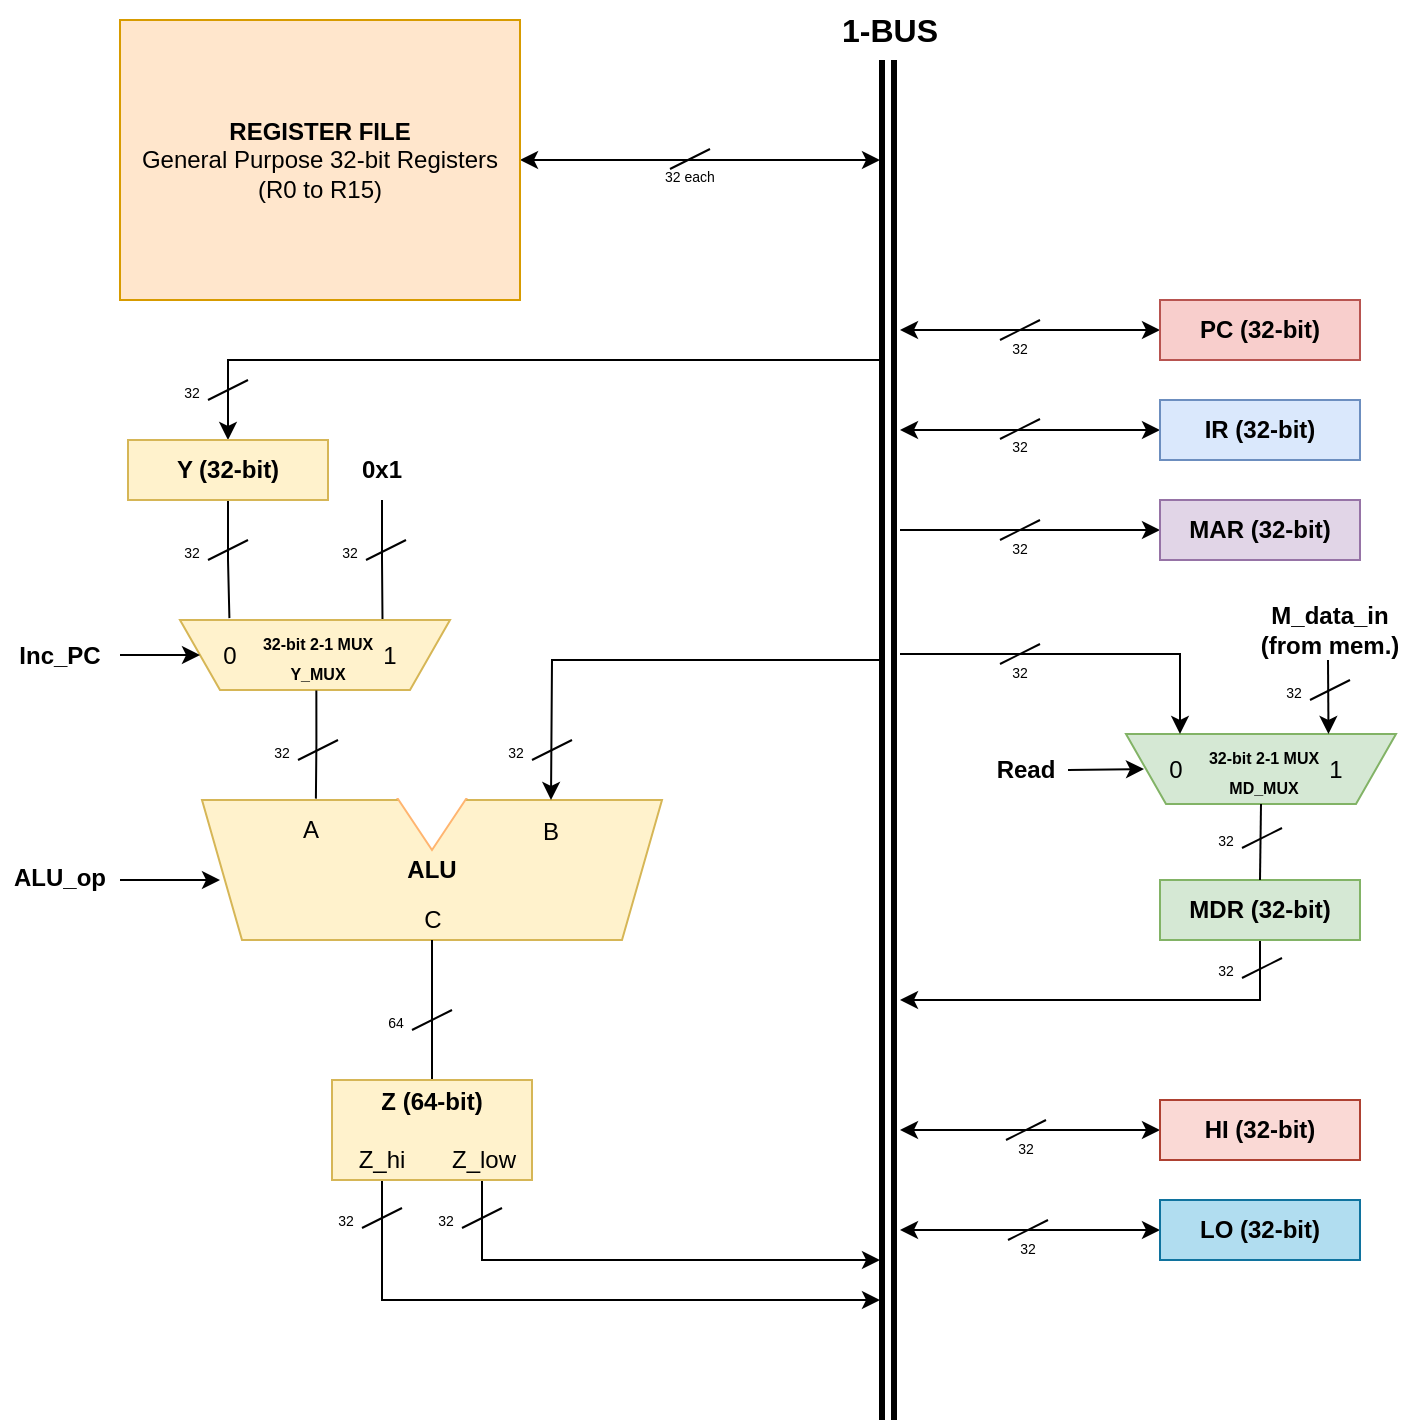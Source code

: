 <mxfile version="16.5.5" type="device"><diagram id="NHTxmp-L2_a7hkAk3Knv" name="Page-1"><mxGraphModel dx="1422" dy="762" grid="1" gridSize="10" guides="1" tooltips="1" connect="1" arrows="1" fold="1" page="1" pageScale="1" pageWidth="850" pageHeight="1100" math="0" shadow="0"><root><mxCell id="0"/><mxCell id="1" parent="0"/><mxCell id="ElWIK7R7e62E6-IDhYaY-4" value="" style="group;" parent="1" vertex="1" connectable="0"><mxGeometry x="111" y="480" width="230" height="80" as="geometry"/></mxCell><mxCell id="ElWIK7R7e62E6-IDhYaY-1" value="" style="shape=trapezoid;perimeter=trapezoidPerimeter;whiteSpace=wrap;html=1;fixedSize=1;rotation=-180;sketch=0;rounded=0;fillColor=#fff2cc;strokeColor=#d6b656;" parent="ElWIK7R7e62E6-IDhYaY-4" vertex="1"><mxGeometry y="10" width="230" height="70" as="geometry"/></mxCell><mxCell id="ElWIK7R7e62E6-IDhYaY-2" value="" style="triangle;whiteSpace=wrap;html=1;rounded=0;sketch=0;rotation=90;strokeColor=#FFB570;" parent="ElWIK7R7e62E6-IDhYaY-4" vertex="1"><mxGeometry x="100" width="30" height="40" as="geometry"/></mxCell><mxCell id="ElWIK7R7e62E6-IDhYaY-3" value="" style="rounded=0;whiteSpace=wrap;html=1;sketch=0;strokeColor=none;" parent="ElWIK7R7e62E6-IDhYaY-4" vertex="1"><mxGeometry x="90" width="47" height="9" as="geometry"/></mxCell><mxCell id="ElWIK7R7e62E6-IDhYaY-16" value="A" style="text;html=1;strokeColor=none;fillColor=none;align=center;verticalAlign=middle;whiteSpace=wrap;rounded=0;sketch=0;fontSize=12;" parent="ElWIK7R7e62E6-IDhYaY-4" vertex="1"><mxGeometry x="29" y="9" width="51" height="31" as="geometry"/></mxCell><mxCell id="ElWIK7R7e62E6-IDhYaY-17" value="B" style="text;html=1;strokeColor=none;fillColor=none;align=center;verticalAlign=middle;whiteSpace=wrap;rounded=0;sketch=0;fontSize=12;" parent="ElWIK7R7e62E6-IDhYaY-4" vertex="1"><mxGeometry x="149" y="10" width="51" height="31" as="geometry"/></mxCell><mxCell id="ElWIK7R7e62E6-IDhYaY-18" value="C" style="text;html=1;strokeColor=none;fillColor=none;align=center;verticalAlign=middle;whiteSpace=wrap;rounded=0;sketch=0;fontSize=12;" parent="ElWIK7R7e62E6-IDhYaY-4" vertex="1"><mxGeometry x="89.5" y="60" width="51" height="20" as="geometry"/></mxCell><mxCell id="ElWIK7R7e62E6-IDhYaY-19" value="&lt;b&gt;ALU&lt;/b&gt;" style="text;html=1;strokeColor=none;fillColor=none;align=center;verticalAlign=middle;whiteSpace=wrap;rounded=0;sketch=0;fontSize=12;" parent="ElWIK7R7e62E6-IDhYaY-4" vertex="1"><mxGeometry x="85" y="30" width="60" height="30" as="geometry"/></mxCell><mxCell id="ElWIK7R7e62E6-IDhYaY-130" style="edgeStyle=orthogonalEdgeStyle;rounded=0;orthogonalLoop=1;jettySize=auto;html=1;fontSize=7;endArrow=classic;endFill=1;strokeColor=default;strokeWidth=1;entryX=0.25;entryY=0.5;entryDx=0;entryDy=0;entryPerimeter=0;" parent="ElWIK7R7e62E6-IDhYaY-4" edge="1"><mxGeometry relative="1" as="geometry"><mxPoint x="-41" y="50" as="sourcePoint"/><mxPoint x="9" y="50" as="targetPoint"/></mxGeometry></mxCell><mxCell id="ElWIK7R7e62E6-IDhYaY-74" style="edgeStyle=orthogonalEdgeStyle;rounded=0;orthogonalLoop=1;jettySize=auto;html=1;fontSize=7;startArrow=classic;startFill=1;endArrow=classic;endFill=1;strokeColor=default;strokeWidth=1;" parent="1" source="ElWIK7R7e62E6-IDhYaY-5" edge="1"><mxGeometry relative="1" as="geometry"><mxPoint x="450" y="170" as="targetPoint"/></mxGeometry></mxCell><mxCell id="ElWIK7R7e62E6-IDhYaY-5" value="&lt;b&gt;REGISTER FILE&lt;/b&gt;&lt;br&gt;General Purpose 32-bit Registers&lt;br&gt;(R0 to R15)" style="rounded=0;whiteSpace=wrap;html=1;sketch=0;fillColor=#ffe6cc;strokeColor=#d79b00;" parent="1" vertex="1"><mxGeometry x="70" y="100" width="200" height="140" as="geometry"/></mxCell><mxCell id="ElWIK7R7e62E6-IDhYaY-8" style="edgeStyle=orthogonalEdgeStyle;rounded=0;orthogonalLoop=1;jettySize=auto;html=1;exitX=0.5;exitY=1;exitDx=0;exitDy=0;entryX=0.817;entryY=1.027;entryDx=0;entryDy=0;entryPerimeter=0;endArrow=none;endFill=0;strokeWidth=1;" parent="1" source="ElWIK7R7e62E6-IDhYaY-6" target="ElWIK7R7e62E6-IDhYaY-7" edge="1"><mxGeometry relative="1" as="geometry"/></mxCell><mxCell id="ElWIK7R7e62E6-IDhYaY-73" style="edgeStyle=orthogonalEdgeStyle;rounded=0;orthogonalLoop=1;jettySize=auto;html=1;fontSize=7;startArrow=classic;startFill=1;endArrow=none;endFill=0;strokeColor=default;strokeWidth=1;exitX=0.5;exitY=0;exitDx=0;exitDy=0;" parent="1" source="ElWIK7R7e62E6-IDhYaY-6" edge="1"><mxGeometry relative="1" as="geometry"><mxPoint x="450" y="270" as="targetPoint"/><Array as="points"><mxPoint x="124" y="270"/></Array></mxGeometry></mxCell><mxCell id="ElWIK7R7e62E6-IDhYaY-6" value="&lt;b&gt;Y (32-bit)&lt;/b&gt;" style="rounded=0;whiteSpace=wrap;html=1;sketch=0;fillColor=#fff2cc;strokeColor=#d6b656;" parent="1" vertex="1"><mxGeometry x="74" y="310" width="100" height="30" as="geometry"/></mxCell><mxCell id="ElWIK7R7e62E6-IDhYaY-13" style="edgeStyle=orthogonalEdgeStyle;rounded=0;orthogonalLoop=1;jettySize=auto;html=1;fontSize=12;endArrow=none;endFill=0;strokeWidth=1;exitX=0.5;exitY=1;exitDx=0;exitDy=0;entryX=0.25;entryY=1;entryDx=0;entryDy=0;" parent="1" source="ElWIK7R7e62E6-IDhYaY-12" target="ElWIK7R7e62E6-IDhYaY-7" edge="1"><mxGeometry relative="1" as="geometry"><mxPoint x="210" y="390" as="targetPoint"/></mxGeometry></mxCell><mxCell id="ElWIK7R7e62E6-IDhYaY-12" value="&lt;font style=&quot;font-size: 12px&quot;&gt;&lt;b&gt;0x1&lt;/b&gt;&lt;/font&gt;" style="text;html=1;strokeColor=none;fillColor=none;align=center;verticalAlign=middle;whiteSpace=wrap;rounded=0;sketch=0;fontSize=8;" parent="1" vertex="1"><mxGeometry x="171" y="310" width="60" height="30" as="geometry"/></mxCell><mxCell id="ElWIK7R7e62E6-IDhYaY-14" value="" style="group;" parent="1" vertex="1" connectable="0"><mxGeometry x="95" y="400" width="140" height="35" as="geometry"/></mxCell><mxCell id="ElWIK7R7e62E6-IDhYaY-7" value="" style="shape=trapezoid;perimeter=trapezoidPerimeter;whiteSpace=wrap;html=1;fixedSize=1;rounded=0;sketch=0;rotation=-180;fillColor=#fff2cc;strokeColor=#d6b656;" parent="ElWIK7R7e62E6-IDhYaY-14" vertex="1"><mxGeometry x="5" width="135" height="35" as="geometry"/></mxCell><mxCell id="ElWIK7R7e62E6-IDhYaY-9" value="0" style="text;html=1;strokeColor=none;fillColor=none;align=center;verticalAlign=middle;whiteSpace=wrap;rounded=0;sketch=0;" parent="ElWIK7R7e62E6-IDhYaY-14" vertex="1"><mxGeometry y="2.5" width="60" height="30" as="geometry"/></mxCell><mxCell id="ElWIK7R7e62E6-IDhYaY-10" value="1" style="text;html=1;strokeColor=none;fillColor=none;align=center;verticalAlign=middle;whiteSpace=wrap;rounded=0;sketch=0;" parent="ElWIK7R7e62E6-IDhYaY-14" vertex="1"><mxGeometry x="80" y="2.5" width="60" height="30" as="geometry"/></mxCell><mxCell id="ElWIK7R7e62E6-IDhYaY-11" value="&lt;font style=&quot;font-size: 8px&quot;&gt;&lt;b style=&quot;line-height: 0.9&quot;&gt;32-bit 2-1 MUX&lt;br&gt;Y_MUX&lt;br&gt;&lt;/b&gt;&lt;/font&gt;" style="text;html=1;strokeColor=none;fillColor=none;align=center;verticalAlign=middle;whiteSpace=wrap;rounded=0;sketch=0;" parent="ElWIK7R7e62E6-IDhYaY-14" vertex="1"><mxGeometry x="39.5" y="2.5" width="67.5" height="30" as="geometry"/></mxCell><mxCell id="ElWIK7R7e62E6-IDhYaY-15" style="edgeStyle=orthogonalEdgeStyle;rounded=0;orthogonalLoop=1;jettySize=auto;html=1;entryX=0.548;entryY=0.01;entryDx=0;entryDy=0;fontSize=12;endArrow=none;endFill=0;strokeWidth=1;entryPerimeter=0;exitX=0.495;exitY=-0.007;exitDx=0;exitDy=0;exitPerimeter=0;" parent="1" source="ElWIK7R7e62E6-IDhYaY-7" target="ElWIK7R7e62E6-IDhYaY-16" edge="1"><mxGeometry relative="1" as="geometry"><mxPoint x="168" y="440" as="sourcePoint"/></mxGeometry></mxCell><mxCell id="ElWIK7R7e62E6-IDhYaY-118" style="edgeStyle=orthogonalEdgeStyle;rounded=0;orthogonalLoop=1;jettySize=auto;html=1;fontSize=16;startArrow=none;startFill=0;endArrow=classic;endFill=1;strokeColor=default;strokeWidth=1;exitX=0.25;exitY=1;exitDx=0;exitDy=0;" parent="1" source="ElWIK7R7e62E6-IDhYaY-21" edge="1"><mxGeometry relative="1" as="geometry"><mxPoint x="450" y="740" as="targetPoint"/><Array as="points"><mxPoint x="201" y="740"/></Array></mxGeometry></mxCell><mxCell id="ElWIK7R7e62E6-IDhYaY-22" style="edgeStyle=orthogonalEdgeStyle;rounded=0;orthogonalLoop=1;jettySize=auto;html=1;entryX=0.5;entryY=0;entryDx=0;entryDy=0;fontSize=12;endArrow=none;endFill=0;strokeWidth=1;" parent="1" source="ElWIK7R7e62E6-IDhYaY-1" target="ElWIK7R7e62E6-IDhYaY-21" edge="1"><mxGeometry relative="1" as="geometry"/></mxCell><mxCell id="ElWIK7R7e62E6-IDhYaY-24" value="" style="endArrow=none;html=1;rounded=0;fontSize=12;strokeWidth=3;shape=link;strokeColor=default;" parent="1" edge="1"><mxGeometry width="50" height="50" relative="1" as="geometry"><mxPoint x="454" y="800" as="sourcePoint"/><mxPoint x="454" y="120" as="targetPoint"/></mxGeometry></mxCell><mxCell id="ElWIK7R7e62E6-IDhYaY-27" value="" style="group" parent="1" vertex="1" connectable="0"><mxGeometry x="101" y="360" width="33" height="10" as="geometry"/></mxCell><mxCell id="ElWIK7R7e62E6-IDhYaY-25" value="" style="endArrow=none;html=1;rounded=0;fontSize=12;strokeColor=default;strokeWidth=1;" parent="ElWIK7R7e62E6-IDhYaY-27" edge="1"><mxGeometry width="50" height="50" relative="1" as="geometry"><mxPoint x="33" as="sourcePoint"/><mxPoint x="13" y="10" as="targetPoint"/></mxGeometry></mxCell><mxCell id="ElWIK7R7e62E6-IDhYaY-26" value="&lt;font style=&quot;font-size: 7px&quot;&gt;32&lt;/font&gt;" style="text;html=1;strokeColor=none;fillColor=none;align=center;verticalAlign=middle;whiteSpace=wrap;rounded=0;sketch=0;fontSize=12;" parent="ElWIK7R7e62E6-IDhYaY-27" vertex="1"><mxGeometry y="5" width="10" as="geometry"/></mxCell><mxCell id="ElWIK7R7e62E6-IDhYaY-28" value="" style="group" parent="1" vertex="1" connectable="0"><mxGeometry x="180" y="360" width="33" height="10" as="geometry"/></mxCell><mxCell id="ElWIK7R7e62E6-IDhYaY-29" value="" style="endArrow=none;html=1;rounded=0;fontSize=12;strokeColor=default;strokeWidth=1;" parent="ElWIK7R7e62E6-IDhYaY-28" edge="1"><mxGeometry width="50" height="50" relative="1" as="geometry"><mxPoint x="33" as="sourcePoint"/><mxPoint x="13" y="10" as="targetPoint"/></mxGeometry></mxCell><mxCell id="ElWIK7R7e62E6-IDhYaY-30" value="&lt;font style=&quot;font-size: 7px&quot;&gt;32&lt;/font&gt;" style="text;html=1;strokeColor=none;fillColor=none;align=center;verticalAlign=middle;whiteSpace=wrap;rounded=0;sketch=0;fontSize=12;" parent="ElWIK7R7e62E6-IDhYaY-28" vertex="1"><mxGeometry y="5" width="10" as="geometry"/></mxCell><mxCell id="ElWIK7R7e62E6-IDhYaY-31" value="" style="group" parent="1" vertex="1" connectable="0"><mxGeometry x="146" y="460" width="33" height="10" as="geometry"/></mxCell><mxCell id="ElWIK7R7e62E6-IDhYaY-32" value="" style="endArrow=none;html=1;rounded=0;fontSize=12;strokeColor=default;strokeWidth=1;" parent="ElWIK7R7e62E6-IDhYaY-31" edge="1"><mxGeometry width="50" height="50" relative="1" as="geometry"><mxPoint x="33" as="sourcePoint"/><mxPoint x="13" y="10" as="targetPoint"/></mxGeometry></mxCell><mxCell id="ElWIK7R7e62E6-IDhYaY-33" value="&lt;font style=&quot;font-size: 7px&quot;&gt;32&lt;/font&gt;" style="text;html=1;strokeColor=none;fillColor=none;align=center;verticalAlign=middle;whiteSpace=wrap;rounded=0;sketch=0;fontSize=12;" parent="ElWIK7R7e62E6-IDhYaY-31" vertex="1"><mxGeometry y="5" width="10" as="geometry"/></mxCell><mxCell id="ElWIK7R7e62E6-IDhYaY-34" value="" style="group" parent="1" vertex="1" connectable="0"><mxGeometry x="203" y="595" width="33" height="10" as="geometry"/></mxCell><mxCell id="ElWIK7R7e62E6-IDhYaY-35" value="" style="endArrow=none;html=1;rounded=0;fontSize=12;strokeColor=default;strokeWidth=1;" parent="ElWIK7R7e62E6-IDhYaY-34" edge="1"><mxGeometry width="50" height="50" relative="1" as="geometry"><mxPoint x="33" as="sourcePoint"/><mxPoint x="13" y="10" as="targetPoint"/></mxGeometry></mxCell><mxCell id="ElWIK7R7e62E6-IDhYaY-36" value="&lt;font style=&quot;font-size: 7px&quot;&gt;64&lt;/font&gt;" style="text;html=1;strokeColor=none;fillColor=none;align=center;verticalAlign=middle;whiteSpace=wrap;rounded=0;sketch=0;fontSize=12;" parent="ElWIK7R7e62E6-IDhYaY-34" vertex="1"><mxGeometry y="5" width="10" as="geometry"/></mxCell><mxCell id="ElWIK7R7e62E6-IDhYaY-37" value="" style="endArrow=classic;html=1;rounded=0;fontSize=7;strokeColor=default;strokeWidth=1;exitX=0.75;exitY=1;exitDx=0;exitDy=0;" parent="1" source="ElWIK7R7e62E6-IDhYaY-21" edge="1"><mxGeometry width="50" height="50" relative="1" as="geometry"><mxPoint x="280" y="610" as="sourcePoint"/><mxPoint x="450" y="720" as="targetPoint"/><Array as="points"><mxPoint x="251" y="720"/></Array></mxGeometry></mxCell><mxCell id="ElWIK7R7e62E6-IDhYaY-40" value="" style="group" parent="1" vertex="1" connectable="0"><mxGeometry x="228" y="694" width="33" height="10" as="geometry"/></mxCell><mxCell id="ElWIK7R7e62E6-IDhYaY-41" value="" style="endArrow=none;html=1;rounded=0;fontSize=12;strokeColor=default;strokeWidth=1;" parent="ElWIK7R7e62E6-IDhYaY-40" edge="1"><mxGeometry width="50" height="50" relative="1" as="geometry"><mxPoint x="33" as="sourcePoint"/><mxPoint x="13" y="10" as="targetPoint"/></mxGeometry></mxCell><mxCell id="ElWIK7R7e62E6-IDhYaY-42" value="&lt;font style=&quot;font-size: 7px&quot;&gt;32&lt;/font&gt;" style="text;html=1;strokeColor=none;fillColor=none;align=center;verticalAlign=middle;whiteSpace=wrap;rounded=0;sketch=0;fontSize=12;" parent="ElWIK7R7e62E6-IDhYaY-40" vertex="1"><mxGeometry y="5" width="10" as="geometry"/></mxCell><mxCell id="ElWIK7R7e62E6-IDhYaY-45" style="edgeStyle=orthogonalEdgeStyle;rounded=0;orthogonalLoop=1;jettySize=auto;html=1;fontSize=7;endArrow=classic;endFill=1;strokeColor=default;strokeWidth=1;startArrow=classic;startFill=1;" parent="1" source="ElWIK7R7e62E6-IDhYaY-43" edge="1"><mxGeometry relative="1" as="geometry"><mxPoint x="460" y="255" as="targetPoint"/></mxGeometry></mxCell><mxCell id="ElWIK7R7e62E6-IDhYaY-43" value="&lt;b&gt;PC (32-bit)&lt;/b&gt;" style="rounded=0;whiteSpace=wrap;html=1;sketch=0;fillColor=#f8cecc;strokeColor=#b85450;" parent="1" vertex="1"><mxGeometry x="590" y="240" width="100" height="30" as="geometry"/></mxCell><mxCell id="ElWIK7R7e62E6-IDhYaY-46" style="edgeStyle=orthogonalEdgeStyle;rounded=0;orthogonalLoop=1;jettySize=auto;html=1;fontSize=7;endArrow=classic;endFill=1;strokeColor=default;strokeWidth=1;startArrow=classic;startFill=1;" parent="1" source="ElWIK7R7e62E6-IDhYaY-44" edge="1"><mxGeometry relative="1" as="geometry"><mxPoint x="460" y="305" as="targetPoint"/></mxGeometry></mxCell><mxCell id="ElWIK7R7e62E6-IDhYaY-44" value="&lt;b&gt;IR (32-bit)&lt;/b&gt;" style="rounded=0;whiteSpace=wrap;html=1;sketch=0;fillColor=#dae8fc;strokeColor=#6c8ebf;" parent="1" vertex="1"><mxGeometry x="590" y="290" width="100" height="30" as="geometry"/></mxCell><mxCell id="ElWIK7R7e62E6-IDhYaY-48" style="edgeStyle=orthogonalEdgeStyle;rounded=0;orthogonalLoop=1;jettySize=auto;html=1;fontSize=7;endArrow=none;endFill=0;strokeColor=default;strokeWidth=1;startArrow=classic;startFill=1;" parent="1" source="ElWIK7R7e62E6-IDhYaY-47" edge="1"><mxGeometry relative="1" as="geometry"><mxPoint x="460" y="355" as="targetPoint"/></mxGeometry></mxCell><mxCell id="ElWIK7R7e62E6-IDhYaY-47" value="&lt;b&gt;MAR (32-bit)&lt;/b&gt;" style="rounded=0;whiteSpace=wrap;html=1;sketch=0;fillColor=#e1d5e7;strokeColor=#9673a6;" parent="1" vertex="1"><mxGeometry x="590" y="340" width="100" height="30" as="geometry"/></mxCell><mxCell id="ElWIK7R7e62E6-IDhYaY-68" style="edgeStyle=orthogonalEdgeStyle;rounded=0;orthogonalLoop=1;jettySize=auto;html=1;fontSize=7;startArrow=none;startFill=0;endArrow=classic;endFill=1;strokeColor=default;strokeWidth=1;" parent="1" source="ElWIK7R7e62E6-IDhYaY-49" edge="1"><mxGeometry relative="1" as="geometry"><mxPoint x="460" y="590" as="targetPoint"/><Array as="points"><mxPoint x="640" y="590"/><mxPoint x="590" y="590"/></Array></mxGeometry></mxCell><mxCell id="ElWIK7R7e62E6-IDhYaY-49" value="&lt;b&gt;MDR (32-bit)&lt;/b&gt;" style="rounded=0;whiteSpace=wrap;html=1;sketch=0;fillColor=#d5e8d4;strokeColor=#82b366;" parent="1" vertex="1"><mxGeometry x="590" y="530" width="100" height="30" as="geometry"/></mxCell><mxCell id="ElWIK7R7e62E6-IDhYaY-52" value="" style="group;" parent="1" vertex="1" connectable="0"><mxGeometry x="568" y="457" width="140" height="35" as="geometry"/></mxCell><mxCell id="ElWIK7R7e62E6-IDhYaY-53" value="" style="shape=trapezoid;perimeter=trapezoidPerimeter;whiteSpace=wrap;html=1;fixedSize=1;rounded=0;sketch=0;rotation=-180;fillColor=#d5e8d4;strokeColor=#82b366;" parent="ElWIK7R7e62E6-IDhYaY-52" vertex="1"><mxGeometry x="5" width="135" height="35" as="geometry"/></mxCell><mxCell id="ElWIK7R7e62E6-IDhYaY-54" value="0" style="text;html=1;strokeColor=none;fillColor=none;align=center;verticalAlign=middle;whiteSpace=wrap;rounded=0;sketch=0;" parent="ElWIK7R7e62E6-IDhYaY-52" vertex="1"><mxGeometry y="2.5" width="60" height="30" as="geometry"/></mxCell><mxCell id="ElWIK7R7e62E6-IDhYaY-55" value="1" style="text;html=1;strokeColor=none;fillColor=none;align=center;verticalAlign=middle;whiteSpace=wrap;rounded=0;sketch=0;" parent="ElWIK7R7e62E6-IDhYaY-52" vertex="1"><mxGeometry x="80" y="2.5" width="60" height="30" as="geometry"/></mxCell><mxCell id="ElWIK7R7e62E6-IDhYaY-56" value="&lt;font style=&quot;font-size: 8px&quot;&gt;&lt;b style=&quot;line-height: 0.9&quot;&gt;32-bit 2-1 MUX&lt;br&gt;MD_MUX&lt;br&gt;&lt;/b&gt;&lt;/font&gt;" style="text;html=1;strokeColor=none;fillColor=none;align=center;verticalAlign=middle;whiteSpace=wrap;rounded=0;sketch=0;" parent="ElWIK7R7e62E6-IDhYaY-52" vertex="1"><mxGeometry x="39.5" y="2.5" width="67.5" height="30" as="geometry"/></mxCell><mxCell id="ElWIK7R7e62E6-IDhYaY-59" style="edgeStyle=orthogonalEdgeStyle;rounded=0;orthogonalLoop=1;jettySize=auto;html=1;fontSize=7;endArrow=classic;endFill=1;strokeColor=default;strokeWidth=1;entryX=0.25;entryY=0.5;entryDx=0;entryDy=0;entryPerimeter=0;" parent="1" source="ElWIK7R7e62E6-IDhYaY-58" target="ElWIK7R7e62E6-IDhYaY-9" edge="1"><mxGeometry relative="1" as="geometry"/></mxCell><mxCell id="ElWIK7R7e62E6-IDhYaY-58" value="&lt;span style=&quot;font-size: 12px&quot;&gt;&lt;b&gt;Inc_PC&lt;/b&gt;&lt;/span&gt;" style="text;html=1;strokeColor=none;fillColor=none;align=center;verticalAlign=middle;whiteSpace=wrap;rounded=0;sketch=0;fontSize=8;" parent="1" vertex="1"><mxGeometry x="10" y="402.5" width="60" height="30" as="geometry"/></mxCell><mxCell id="ElWIK7R7e62E6-IDhYaY-60" value="" style="endArrow=classic;html=1;rounded=0;fontSize=7;strokeColor=default;strokeWidth=1;" parent="1" edge="1"><mxGeometry width="50" height="50" relative="1" as="geometry"><mxPoint x="460" y="417" as="sourcePoint"/><mxPoint x="600" y="457" as="targetPoint"/><Array as="points"><mxPoint x="600" y="417"/></Array></mxGeometry></mxCell><mxCell id="ElWIK7R7e62E6-IDhYaY-61" value="" style="endArrow=classic;html=1;rounded=0;fontSize=7;strokeColor=default;strokeWidth=1;entryX=0.25;entryY=1;entryDx=0;entryDy=0;" parent="1" target="ElWIK7R7e62E6-IDhYaY-53" edge="1"><mxGeometry width="50" height="50" relative="1" as="geometry"><mxPoint x="674" y="420" as="sourcePoint"/><mxPoint x="610" y="380" as="targetPoint"/></mxGeometry></mxCell><mxCell id="ElWIK7R7e62E6-IDhYaY-63" value="&lt;font style=&quot;font-size: 12px&quot;&gt;&lt;b&gt;M_data_in&lt;br&gt;(from mem.)&lt;br&gt;&lt;/b&gt;&lt;/font&gt;" style="text;html=1;strokeColor=none;fillColor=none;align=center;verticalAlign=middle;whiteSpace=wrap;rounded=0;sketch=0;fontSize=8;" parent="1" vertex="1"><mxGeometry x="630" y="390" width="90" height="30" as="geometry"/></mxCell><mxCell id="ElWIK7R7e62E6-IDhYaY-64" value="" style="endArrow=classic;html=1;rounded=0;fontSize=7;strokeColor=default;strokeWidth=1;entryX=0;entryY=0.5;entryDx=0;entryDy=0;" parent="1" edge="1"><mxGeometry width="50" height="50" relative="1" as="geometry"><mxPoint x="544" y="475" as="sourcePoint"/><mxPoint x="582.0" y="474.5" as="targetPoint"/></mxGeometry></mxCell><mxCell id="ElWIK7R7e62E6-IDhYaY-66" value="&lt;font style=&quot;font-size: 12px&quot;&gt;&lt;b&gt;Read&lt;br&gt;&lt;/b&gt;&lt;/font&gt;" style="text;html=1;strokeColor=none;fillColor=none;align=center;verticalAlign=middle;whiteSpace=wrap;rounded=0;sketch=0;fontSize=8;" parent="1" vertex="1"><mxGeometry x="478" y="460" width="90" height="30" as="geometry"/></mxCell><mxCell id="ElWIK7R7e62E6-IDhYaY-67" value="" style="endArrow=none;html=1;rounded=0;fontSize=7;strokeColor=default;strokeWidth=1;entryX=0.5;entryY=0;entryDx=0;entryDy=0;exitX=0.5;exitY=0;exitDx=0;exitDy=0;endFill=0;" parent="1" source="ElWIK7R7e62E6-IDhYaY-53" target="ElWIK7R7e62E6-IDhYaY-49" edge="1"><mxGeometry width="50" height="50" relative="1" as="geometry"><mxPoint x="684" y="430" as="sourcePoint"/><mxPoint x="684.25" y="467" as="targetPoint"/></mxGeometry></mxCell><mxCell id="ElWIK7R7e62E6-IDhYaY-71" style="edgeStyle=orthogonalEdgeStyle;rounded=0;orthogonalLoop=1;jettySize=auto;html=1;fontSize=7;startArrow=classic;startFill=1;endArrow=classic;endFill=1;strokeColor=default;strokeWidth=1;" parent="1" source="ElWIK7R7e62E6-IDhYaY-69" edge="1"><mxGeometry relative="1" as="geometry"><mxPoint x="460" y="655" as="targetPoint"/></mxGeometry></mxCell><mxCell id="ElWIK7R7e62E6-IDhYaY-69" value="&lt;b&gt;HI (32-bit)&lt;/b&gt;" style="rounded=0;whiteSpace=wrap;html=1;sketch=0;fillColor=#fad9d5;strokeColor=#ae4132;" parent="1" vertex="1"><mxGeometry x="590" y="640" width="100" height="30" as="geometry"/></mxCell><mxCell id="ElWIK7R7e62E6-IDhYaY-72" style="edgeStyle=orthogonalEdgeStyle;rounded=0;orthogonalLoop=1;jettySize=auto;html=1;fontSize=7;startArrow=classic;startFill=1;endArrow=classic;endFill=1;strokeColor=default;strokeWidth=1;" parent="1" source="ElWIK7R7e62E6-IDhYaY-70" edge="1"><mxGeometry relative="1" as="geometry"><mxPoint x="460" y="705" as="targetPoint"/></mxGeometry></mxCell><mxCell id="ElWIK7R7e62E6-IDhYaY-70" value="&lt;b&gt;LO (32-bit)&lt;/b&gt;" style="rounded=0;whiteSpace=wrap;html=1;sketch=0;fillColor=#b1ddf0;strokeColor=#10739e;" parent="1" vertex="1"><mxGeometry x="590" y="690" width="100" height="30" as="geometry"/></mxCell><mxCell id="ElWIK7R7e62E6-IDhYaY-75" value="" style="group" parent="1" vertex="1" connectable="0"><mxGeometry x="101" y="280" width="33" height="10" as="geometry"/></mxCell><mxCell id="ElWIK7R7e62E6-IDhYaY-76" value="" style="endArrow=none;html=1;rounded=0;fontSize=12;strokeColor=default;strokeWidth=1;" parent="ElWIK7R7e62E6-IDhYaY-75" edge="1"><mxGeometry width="50" height="50" relative="1" as="geometry"><mxPoint x="33" as="sourcePoint"/><mxPoint x="13" y="10" as="targetPoint"/></mxGeometry></mxCell><mxCell id="ElWIK7R7e62E6-IDhYaY-77" value="&lt;font style=&quot;font-size: 7px&quot;&gt;32&lt;/font&gt;" style="text;html=1;strokeColor=none;fillColor=none;align=center;verticalAlign=middle;whiteSpace=wrap;rounded=0;sketch=0;fontSize=12;" parent="ElWIK7R7e62E6-IDhYaY-75" vertex="1"><mxGeometry y="5" width="10" as="geometry"/></mxCell><mxCell id="ElWIK7R7e62E6-IDhYaY-81" value="" style="group" parent="1" vertex="1" connectable="0"><mxGeometry x="513" y="650" width="20" height="15" as="geometry"/></mxCell><mxCell id="ElWIK7R7e62E6-IDhYaY-79" value="" style="endArrow=none;html=1;rounded=0;fontSize=12;strokeColor=default;strokeWidth=1;" parent="ElWIK7R7e62E6-IDhYaY-81" edge="1"><mxGeometry width="50" height="50" relative="1" as="geometry"><mxPoint x="20" as="sourcePoint"/><mxPoint y="10" as="targetPoint"/></mxGeometry></mxCell><mxCell id="ElWIK7R7e62E6-IDhYaY-80" value="&lt;font style=&quot;font-size: 7px&quot;&gt;32&lt;/font&gt;" style="text;html=1;strokeColor=none;fillColor=none;align=center;verticalAlign=middle;whiteSpace=wrap;rounded=0;sketch=0;fontSize=12;" parent="ElWIK7R7e62E6-IDhYaY-81" vertex="1"><mxGeometry y="10" width="20" height="5" as="geometry"/></mxCell><mxCell id="ElWIK7R7e62E6-IDhYaY-82" value="" style="group" parent="1" vertex="1" connectable="0"><mxGeometry x="514" y="700" width="20" height="15" as="geometry"/></mxCell><mxCell id="ElWIK7R7e62E6-IDhYaY-83" value="" style="endArrow=none;html=1;rounded=0;fontSize=12;strokeColor=default;strokeWidth=1;" parent="ElWIK7R7e62E6-IDhYaY-82" edge="1"><mxGeometry width="50" height="50" relative="1" as="geometry"><mxPoint x="20" as="sourcePoint"/><mxPoint y="10" as="targetPoint"/></mxGeometry></mxCell><mxCell id="ElWIK7R7e62E6-IDhYaY-84" value="&lt;font style=&quot;font-size: 7px&quot;&gt;32&lt;/font&gt;" style="text;html=1;strokeColor=none;fillColor=none;align=center;verticalAlign=middle;whiteSpace=wrap;rounded=0;sketch=0;fontSize=12;" parent="ElWIK7R7e62E6-IDhYaY-82" vertex="1"><mxGeometry y="10" width="20" height="5" as="geometry"/></mxCell><mxCell id="ElWIK7R7e62E6-IDhYaY-88" value="" style="group" parent="1" vertex="1" connectable="0"><mxGeometry x="510" y="350" width="20" height="15" as="geometry"/></mxCell><mxCell id="ElWIK7R7e62E6-IDhYaY-89" value="" style="endArrow=none;html=1;rounded=0;fontSize=12;strokeColor=default;strokeWidth=1;" parent="ElWIK7R7e62E6-IDhYaY-88" edge="1"><mxGeometry width="50" height="50" relative="1" as="geometry"><mxPoint x="20" as="sourcePoint"/><mxPoint y="10" as="targetPoint"/></mxGeometry></mxCell><mxCell id="ElWIK7R7e62E6-IDhYaY-90" value="&lt;font style=&quot;font-size: 7px&quot;&gt;32&lt;/font&gt;" style="text;html=1;strokeColor=none;fillColor=none;align=center;verticalAlign=middle;whiteSpace=wrap;rounded=0;sketch=0;fontSize=12;" parent="ElWIK7R7e62E6-IDhYaY-88" vertex="1"><mxGeometry y="10" width="20" height="5" as="geometry"/></mxCell><mxCell id="ElWIK7R7e62E6-IDhYaY-91" value="" style="group" parent="1" vertex="1" connectable="0"><mxGeometry x="510" y="299.5" width="20" height="15" as="geometry"/></mxCell><mxCell id="ElWIK7R7e62E6-IDhYaY-92" value="" style="endArrow=none;html=1;rounded=0;fontSize=12;strokeColor=default;strokeWidth=1;" parent="ElWIK7R7e62E6-IDhYaY-91" edge="1"><mxGeometry width="50" height="50" relative="1" as="geometry"><mxPoint x="20" as="sourcePoint"/><mxPoint y="10" as="targetPoint"/></mxGeometry></mxCell><mxCell id="ElWIK7R7e62E6-IDhYaY-93" value="&lt;font style=&quot;font-size: 7px&quot;&gt;32&lt;/font&gt;" style="text;html=1;strokeColor=none;fillColor=none;align=center;verticalAlign=middle;whiteSpace=wrap;rounded=0;sketch=0;fontSize=12;" parent="ElWIK7R7e62E6-IDhYaY-91" vertex="1"><mxGeometry y="10" width="20" height="5" as="geometry"/></mxCell><mxCell id="ElWIK7R7e62E6-IDhYaY-94" value="" style="group" parent="1" vertex="1" connectable="0"><mxGeometry x="510" y="250" width="20" height="15" as="geometry"/></mxCell><mxCell id="ElWIK7R7e62E6-IDhYaY-95" value="" style="endArrow=none;html=1;rounded=0;fontSize=12;strokeColor=default;strokeWidth=1;" parent="ElWIK7R7e62E6-IDhYaY-94" edge="1"><mxGeometry width="50" height="50" relative="1" as="geometry"><mxPoint x="20" as="sourcePoint"/><mxPoint y="10" as="targetPoint"/></mxGeometry></mxCell><mxCell id="ElWIK7R7e62E6-IDhYaY-96" value="&lt;font style=&quot;font-size: 7px&quot;&gt;32&lt;/font&gt;" style="text;html=1;strokeColor=none;fillColor=none;align=center;verticalAlign=middle;whiteSpace=wrap;rounded=0;sketch=0;fontSize=12;" parent="ElWIK7R7e62E6-IDhYaY-94" vertex="1"><mxGeometry y="10" width="20" height="5" as="geometry"/></mxCell><mxCell id="ElWIK7R7e62E6-IDhYaY-97" value="" style="group" parent="1" vertex="1" connectable="0"><mxGeometry x="345" y="164.5" width="30" height="15" as="geometry"/></mxCell><mxCell id="ElWIK7R7e62E6-IDhYaY-98" value="" style="endArrow=none;html=1;rounded=0;fontSize=12;strokeColor=default;strokeWidth=1;" parent="ElWIK7R7e62E6-IDhYaY-97" edge="1"><mxGeometry width="50" height="50" relative="1" as="geometry"><mxPoint x="20" as="sourcePoint"/><mxPoint y="10" as="targetPoint"/></mxGeometry></mxCell><mxCell id="ElWIK7R7e62E6-IDhYaY-99" value="&lt;font style=&quot;font-size: 7px&quot;&gt;32 each&lt;/font&gt;" style="text;html=1;strokeColor=none;fillColor=none;align=center;verticalAlign=middle;whiteSpace=wrap;rounded=0;sketch=0;fontSize=12;" parent="1" vertex="1"><mxGeometry x="340" y="174.5" width="30" height="5" as="geometry"/></mxCell><mxCell id="ElWIK7R7e62E6-IDhYaY-101" value="" style="group" parent="1" vertex="1" connectable="0"><mxGeometry x="510" y="412" width="20" height="15" as="geometry"/></mxCell><mxCell id="ElWIK7R7e62E6-IDhYaY-102" value="" style="endArrow=none;html=1;rounded=0;fontSize=12;strokeColor=default;strokeWidth=1;" parent="ElWIK7R7e62E6-IDhYaY-101" edge="1"><mxGeometry width="50" height="50" relative="1" as="geometry"><mxPoint x="20" as="sourcePoint"/><mxPoint y="10" as="targetPoint"/></mxGeometry></mxCell><mxCell id="ElWIK7R7e62E6-IDhYaY-103" value="&lt;font style=&quot;font-size: 7px&quot;&gt;32&lt;/font&gt;" style="text;html=1;strokeColor=none;fillColor=none;align=center;verticalAlign=middle;whiteSpace=wrap;rounded=0;sketch=0;fontSize=12;" parent="ElWIK7R7e62E6-IDhYaY-101" vertex="1"><mxGeometry y="10" width="20" height="5" as="geometry"/></mxCell><mxCell id="ElWIK7R7e62E6-IDhYaY-107" value="" style="group" parent="1" vertex="1" connectable="0"><mxGeometry x="618" y="569" width="33" height="10" as="geometry"/></mxCell><mxCell id="ElWIK7R7e62E6-IDhYaY-108" value="" style="endArrow=none;html=1;rounded=0;fontSize=12;strokeColor=default;strokeWidth=1;" parent="ElWIK7R7e62E6-IDhYaY-107" edge="1"><mxGeometry width="50" height="50" relative="1" as="geometry"><mxPoint x="33" as="sourcePoint"/><mxPoint x="13" y="10" as="targetPoint"/></mxGeometry></mxCell><mxCell id="ElWIK7R7e62E6-IDhYaY-109" value="&lt;font style=&quot;font-size: 7px&quot;&gt;32&lt;/font&gt;" style="text;html=1;strokeColor=none;fillColor=none;align=center;verticalAlign=middle;whiteSpace=wrap;rounded=0;sketch=0;fontSize=12;" parent="ElWIK7R7e62E6-IDhYaY-107" vertex="1"><mxGeometry y="5" width="10" as="geometry"/></mxCell><mxCell id="ElWIK7R7e62E6-IDhYaY-110" value="" style="group" parent="1" vertex="1" connectable="0"><mxGeometry x="618" y="504" width="33" height="10" as="geometry"/></mxCell><mxCell id="ElWIK7R7e62E6-IDhYaY-111" value="" style="endArrow=none;html=1;rounded=0;fontSize=12;strokeColor=default;strokeWidth=1;" parent="ElWIK7R7e62E6-IDhYaY-110" edge="1"><mxGeometry width="50" height="50" relative="1" as="geometry"><mxPoint x="33" as="sourcePoint"/><mxPoint x="13" y="10" as="targetPoint"/></mxGeometry></mxCell><mxCell id="ElWIK7R7e62E6-IDhYaY-112" value="&lt;font style=&quot;font-size: 7px&quot;&gt;32&lt;/font&gt;" style="text;html=1;strokeColor=none;fillColor=none;align=center;verticalAlign=middle;whiteSpace=wrap;rounded=0;sketch=0;fontSize=12;" parent="ElWIK7R7e62E6-IDhYaY-110" vertex="1"><mxGeometry y="5" width="10" as="geometry"/></mxCell><mxCell id="ElWIK7R7e62E6-IDhYaY-113" value="" style="group" parent="1" vertex="1" connectable="0"><mxGeometry x="652" y="430" width="33" height="10" as="geometry"/></mxCell><mxCell id="ElWIK7R7e62E6-IDhYaY-114" value="" style="endArrow=none;html=1;rounded=0;fontSize=12;strokeColor=default;strokeWidth=1;" parent="ElWIK7R7e62E6-IDhYaY-113" edge="1"><mxGeometry width="50" height="50" relative="1" as="geometry"><mxPoint x="33" as="sourcePoint"/><mxPoint x="13" y="10" as="targetPoint"/></mxGeometry></mxCell><mxCell id="ElWIK7R7e62E6-IDhYaY-115" value="&lt;font style=&quot;font-size: 7px&quot;&gt;32&lt;/font&gt;" style="text;html=1;strokeColor=none;fillColor=none;align=center;verticalAlign=middle;whiteSpace=wrap;rounded=0;sketch=0;fontSize=12;" parent="ElWIK7R7e62E6-IDhYaY-113" vertex="1"><mxGeometry y="5" width="10" as="geometry"/></mxCell><mxCell id="ElWIK7R7e62E6-IDhYaY-117" value="&lt;font size=&quot;1&quot;&gt;&lt;b style=&quot;font-size: 16px&quot;&gt;1-BUS&lt;/b&gt;&lt;/font&gt;" style="text;html=1;strokeColor=none;fillColor=none;align=center;verticalAlign=middle;whiteSpace=wrap;rounded=0;sketch=0;fontSize=8;" parent="1" vertex="1"><mxGeometry x="425" y="90" width="60" height="30" as="geometry"/></mxCell><mxCell id="ElWIK7R7e62E6-IDhYaY-120" value="" style="group" parent="1" vertex="1" connectable="0"><mxGeometry x="178" y="694" width="33" height="10" as="geometry"/></mxCell><mxCell id="ElWIK7R7e62E6-IDhYaY-121" value="" style="endArrow=none;html=1;rounded=0;fontSize=12;strokeColor=default;strokeWidth=1;" parent="ElWIK7R7e62E6-IDhYaY-120" edge="1"><mxGeometry width="50" height="50" relative="1" as="geometry"><mxPoint x="33" as="sourcePoint"/><mxPoint x="13" y="10" as="targetPoint"/></mxGeometry></mxCell><mxCell id="ElWIK7R7e62E6-IDhYaY-122" value="&lt;font style=&quot;font-size: 7px&quot;&gt;32&lt;/font&gt;" style="text;html=1;strokeColor=none;fillColor=none;align=center;verticalAlign=middle;whiteSpace=wrap;rounded=0;sketch=0;fontSize=12;" parent="ElWIK7R7e62E6-IDhYaY-120" vertex="1"><mxGeometry y="5" width="10" as="geometry"/></mxCell><mxCell id="ElWIK7R7e62E6-IDhYaY-125" value="" style="group" parent="1" vertex="1" connectable="0"><mxGeometry x="171" y="630" width="111" height="53" as="geometry"/></mxCell><mxCell id="ElWIK7R7e62E6-IDhYaY-21" value="&lt;b&gt;Z (64-bit)&lt;br&gt;&lt;br&gt;&lt;br&gt;&lt;/b&gt;" style="rounded=0;whiteSpace=wrap;html=1;sketch=0;fillColor=#fff2cc;strokeColor=#d6b656;" parent="ElWIK7R7e62E6-IDhYaY-125" vertex="1"><mxGeometry x="5" width="100" height="50" as="geometry"/></mxCell><mxCell id="ElWIK7R7e62E6-IDhYaY-123" value="&lt;font style=&quot;font-size: 12px&quot;&gt;Z_low&lt;/font&gt;" style="text;html=1;strokeColor=none;fillColor=none;align=center;verticalAlign=middle;whiteSpace=wrap;rounded=0;labelBackgroundColor=none;sketch=0;fontSize=16;" parent="ElWIK7R7e62E6-IDhYaY-125" vertex="1"><mxGeometry x="51" y="23" width="60" height="30" as="geometry"/></mxCell><mxCell id="ElWIK7R7e62E6-IDhYaY-124" value="&lt;font style=&quot;font-size: 12px&quot;&gt;Z_hi&lt;/font&gt;" style="text;html=1;strokeColor=none;fillColor=none;align=center;verticalAlign=middle;whiteSpace=wrap;rounded=0;labelBackgroundColor=none;sketch=0;fontSize=16;" parent="ElWIK7R7e62E6-IDhYaY-125" vertex="1"><mxGeometry y="23" width="60" height="30" as="geometry"/></mxCell><mxCell id="ElWIK7R7e62E6-IDhYaY-126" value="" style="endArrow=none;startArrow=classic;html=1;rounded=0;fontSize=12;strokeColor=default;strokeWidth=1;exitX=0.5;exitY=0;exitDx=0;exitDy=0;startFill=1;endFill=0;" parent="1" source="ElWIK7R7e62E6-IDhYaY-17" edge="1"><mxGeometry width="50" height="50" relative="1" as="geometry"><mxPoint x="280" y="460" as="sourcePoint"/><mxPoint x="450" y="420" as="targetPoint"/><Array as="points"><mxPoint x="286" y="420"/></Array></mxGeometry></mxCell><mxCell id="ElWIK7R7e62E6-IDhYaY-127" value="" style="group" parent="1" vertex="1" connectable="0"><mxGeometry x="263" y="460" width="33" height="10" as="geometry"/></mxCell><mxCell id="ElWIK7R7e62E6-IDhYaY-128" value="" style="endArrow=none;html=1;rounded=0;fontSize=12;strokeColor=default;strokeWidth=1;" parent="ElWIK7R7e62E6-IDhYaY-127" edge="1"><mxGeometry width="50" height="50" relative="1" as="geometry"><mxPoint x="33" as="sourcePoint"/><mxPoint x="13" y="10" as="targetPoint"/></mxGeometry></mxCell><mxCell id="ElWIK7R7e62E6-IDhYaY-129" value="&lt;font style=&quot;font-size: 7px&quot;&gt;32&lt;/font&gt;" style="text;html=1;strokeColor=none;fillColor=none;align=center;verticalAlign=middle;whiteSpace=wrap;rounded=0;sketch=0;fontSize=12;" parent="ElWIK7R7e62E6-IDhYaY-127" vertex="1"><mxGeometry y="5" width="10" as="geometry"/></mxCell><mxCell id="ElWIK7R7e62E6-IDhYaY-131" value="&lt;span style=&quot;font-size: 12px&quot;&gt;&lt;b&gt;ALU_op&lt;/b&gt;&lt;/span&gt;" style="text;html=1;strokeColor=none;fillColor=none;align=center;verticalAlign=middle;whiteSpace=wrap;rounded=0;sketch=0;fontSize=8;" parent="1" vertex="1"><mxGeometry x="10" y="514" width="60" height="30" as="geometry"/></mxCell></root></mxGraphModel></diagram></mxfile>
